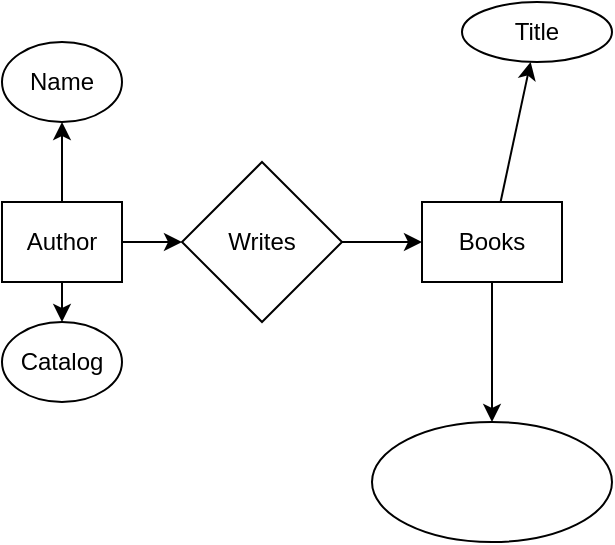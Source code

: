 <mxfile>
    <diagram id="Tcp7HmCYpYwaCKgUbOCv" name="Page-1">
        <mxGraphModel dx="328" dy="745" grid="1" gridSize="10" guides="1" tooltips="1" connect="1" arrows="1" fold="1" page="1" pageScale="1" pageWidth="850" pageHeight="1100" math="0" shadow="0">
            <root>
                <mxCell id="0"/>
                <mxCell id="1" parent="0"/>
                <mxCell id="dEe_rALLzj7OPlot4LcM-10" value="" style="edgeStyle=none;html=1;" edge="1" parent="1" source="2" target="dEe_rALLzj7OPlot4LcM-8">
                    <mxGeometry relative="1" as="geometry"/>
                </mxCell>
                <mxCell id="dEe_rALLzj7OPlot4LcM-14" value="" style="edgeStyle=none;html=1;" edge="1" parent="1" source="2" target="dEe_rALLzj7OPlot4LcM-12">
                    <mxGeometry relative="1" as="geometry"/>
                </mxCell>
                <mxCell id="dEe_rALLzj7OPlot4LcM-15" value="" style="edgeStyle=none;html=1;" edge="1" parent="1" source="2" target="dEe_rALLzj7OPlot4LcM-13">
                    <mxGeometry relative="1" as="geometry"/>
                </mxCell>
                <mxCell id="2" value="Author" style="rounded=0;whiteSpace=wrap;html=1;" vertex="1" parent="1">
                    <mxGeometry x="20" y="170" width="60" height="40" as="geometry"/>
                </mxCell>
                <mxCell id="dEe_rALLzj7OPlot4LcM-11" value="" style="edgeStyle=none;html=1;" edge="1" parent="1" source="dEe_rALLzj7OPlot4LcM-8" target="dEe_rALLzj7OPlot4LcM-9">
                    <mxGeometry relative="1" as="geometry"/>
                </mxCell>
                <mxCell id="dEe_rALLzj7OPlot4LcM-8" value="Writes" style="rhombus;whiteSpace=wrap;html=1;strokeColor=default;strokeWidth=1;gradientColor=none;" vertex="1" parent="1">
                    <mxGeometry x="110" y="150" width="80" height="80" as="geometry"/>
                </mxCell>
                <mxCell id="dEe_rALLzj7OPlot4LcM-17" value="" style="edgeStyle=none;html=1;" edge="1" parent="1" source="dEe_rALLzj7OPlot4LcM-9" target="dEe_rALLzj7OPlot4LcM-16">
                    <mxGeometry relative="1" as="geometry"/>
                </mxCell>
                <mxCell id="dEe_rALLzj7OPlot4LcM-19" value="" style="edgeStyle=none;html=1;" edge="1" parent="1" source="dEe_rALLzj7OPlot4LcM-9" target="dEe_rALLzj7OPlot4LcM-18">
                    <mxGeometry relative="1" as="geometry"/>
                </mxCell>
                <mxCell id="dEe_rALLzj7OPlot4LcM-9" value="Books" style="rounded=0;whiteSpace=wrap;html=1;strokeColor=default;strokeWidth=1;gradientColor=none;" vertex="1" parent="1">
                    <mxGeometry x="230" y="170" width="70" height="40" as="geometry"/>
                </mxCell>
                <mxCell id="dEe_rALLzj7OPlot4LcM-12" value="Name" style="ellipse;whiteSpace=wrap;html=1;strokeColor=default;strokeWidth=1;gradientColor=none;" vertex="1" parent="1">
                    <mxGeometry x="20" y="90" width="60" height="40" as="geometry"/>
                </mxCell>
                <mxCell id="dEe_rALLzj7OPlot4LcM-13" value="Catalog" style="ellipse;whiteSpace=wrap;html=1;strokeColor=default;strokeWidth=1;gradientColor=none;" vertex="1" parent="1">
                    <mxGeometry x="20" y="230" width="60" height="40" as="geometry"/>
                </mxCell>
                <mxCell id="dEe_rALLzj7OPlot4LcM-16" value="Title" style="ellipse;whiteSpace=wrap;html=1;rounded=0;strokeWidth=1;gradientColor=none;" vertex="1" parent="1">
                    <mxGeometry x="250" y="70" width="75" height="30" as="geometry"/>
                </mxCell>
                <mxCell id="dEe_rALLzj7OPlot4LcM-18" value="" style="ellipse;whiteSpace=wrap;html=1;rounded=0;strokeWidth=1;gradientColor=none;" vertex="1" parent="1">
                    <mxGeometry x="205" y="280" width="120" height="60" as="geometry"/>
                </mxCell>
            </root>
        </mxGraphModel>
    </diagram>
    <diagram id="kgD0H_Jqg1HdMyKQ9Erh" name="Page-2">
        <mxGraphModel dx="416" dy="745" grid="1" gridSize="10" guides="1" tooltips="1" connect="1" arrows="1" fold="1" page="1" pageScale="1" pageWidth="850" pageHeight="1100" math="0" shadow="0">
            <root>
                <mxCell id="4olaY8ZgYgUVkgN_W5tX-0"/>
                <mxCell id="4olaY8ZgYgUVkgN_W5tX-1" parent="4olaY8ZgYgUVkgN_W5tX-0"/>
            </root>
        </mxGraphModel>
    </diagram>
</mxfile>